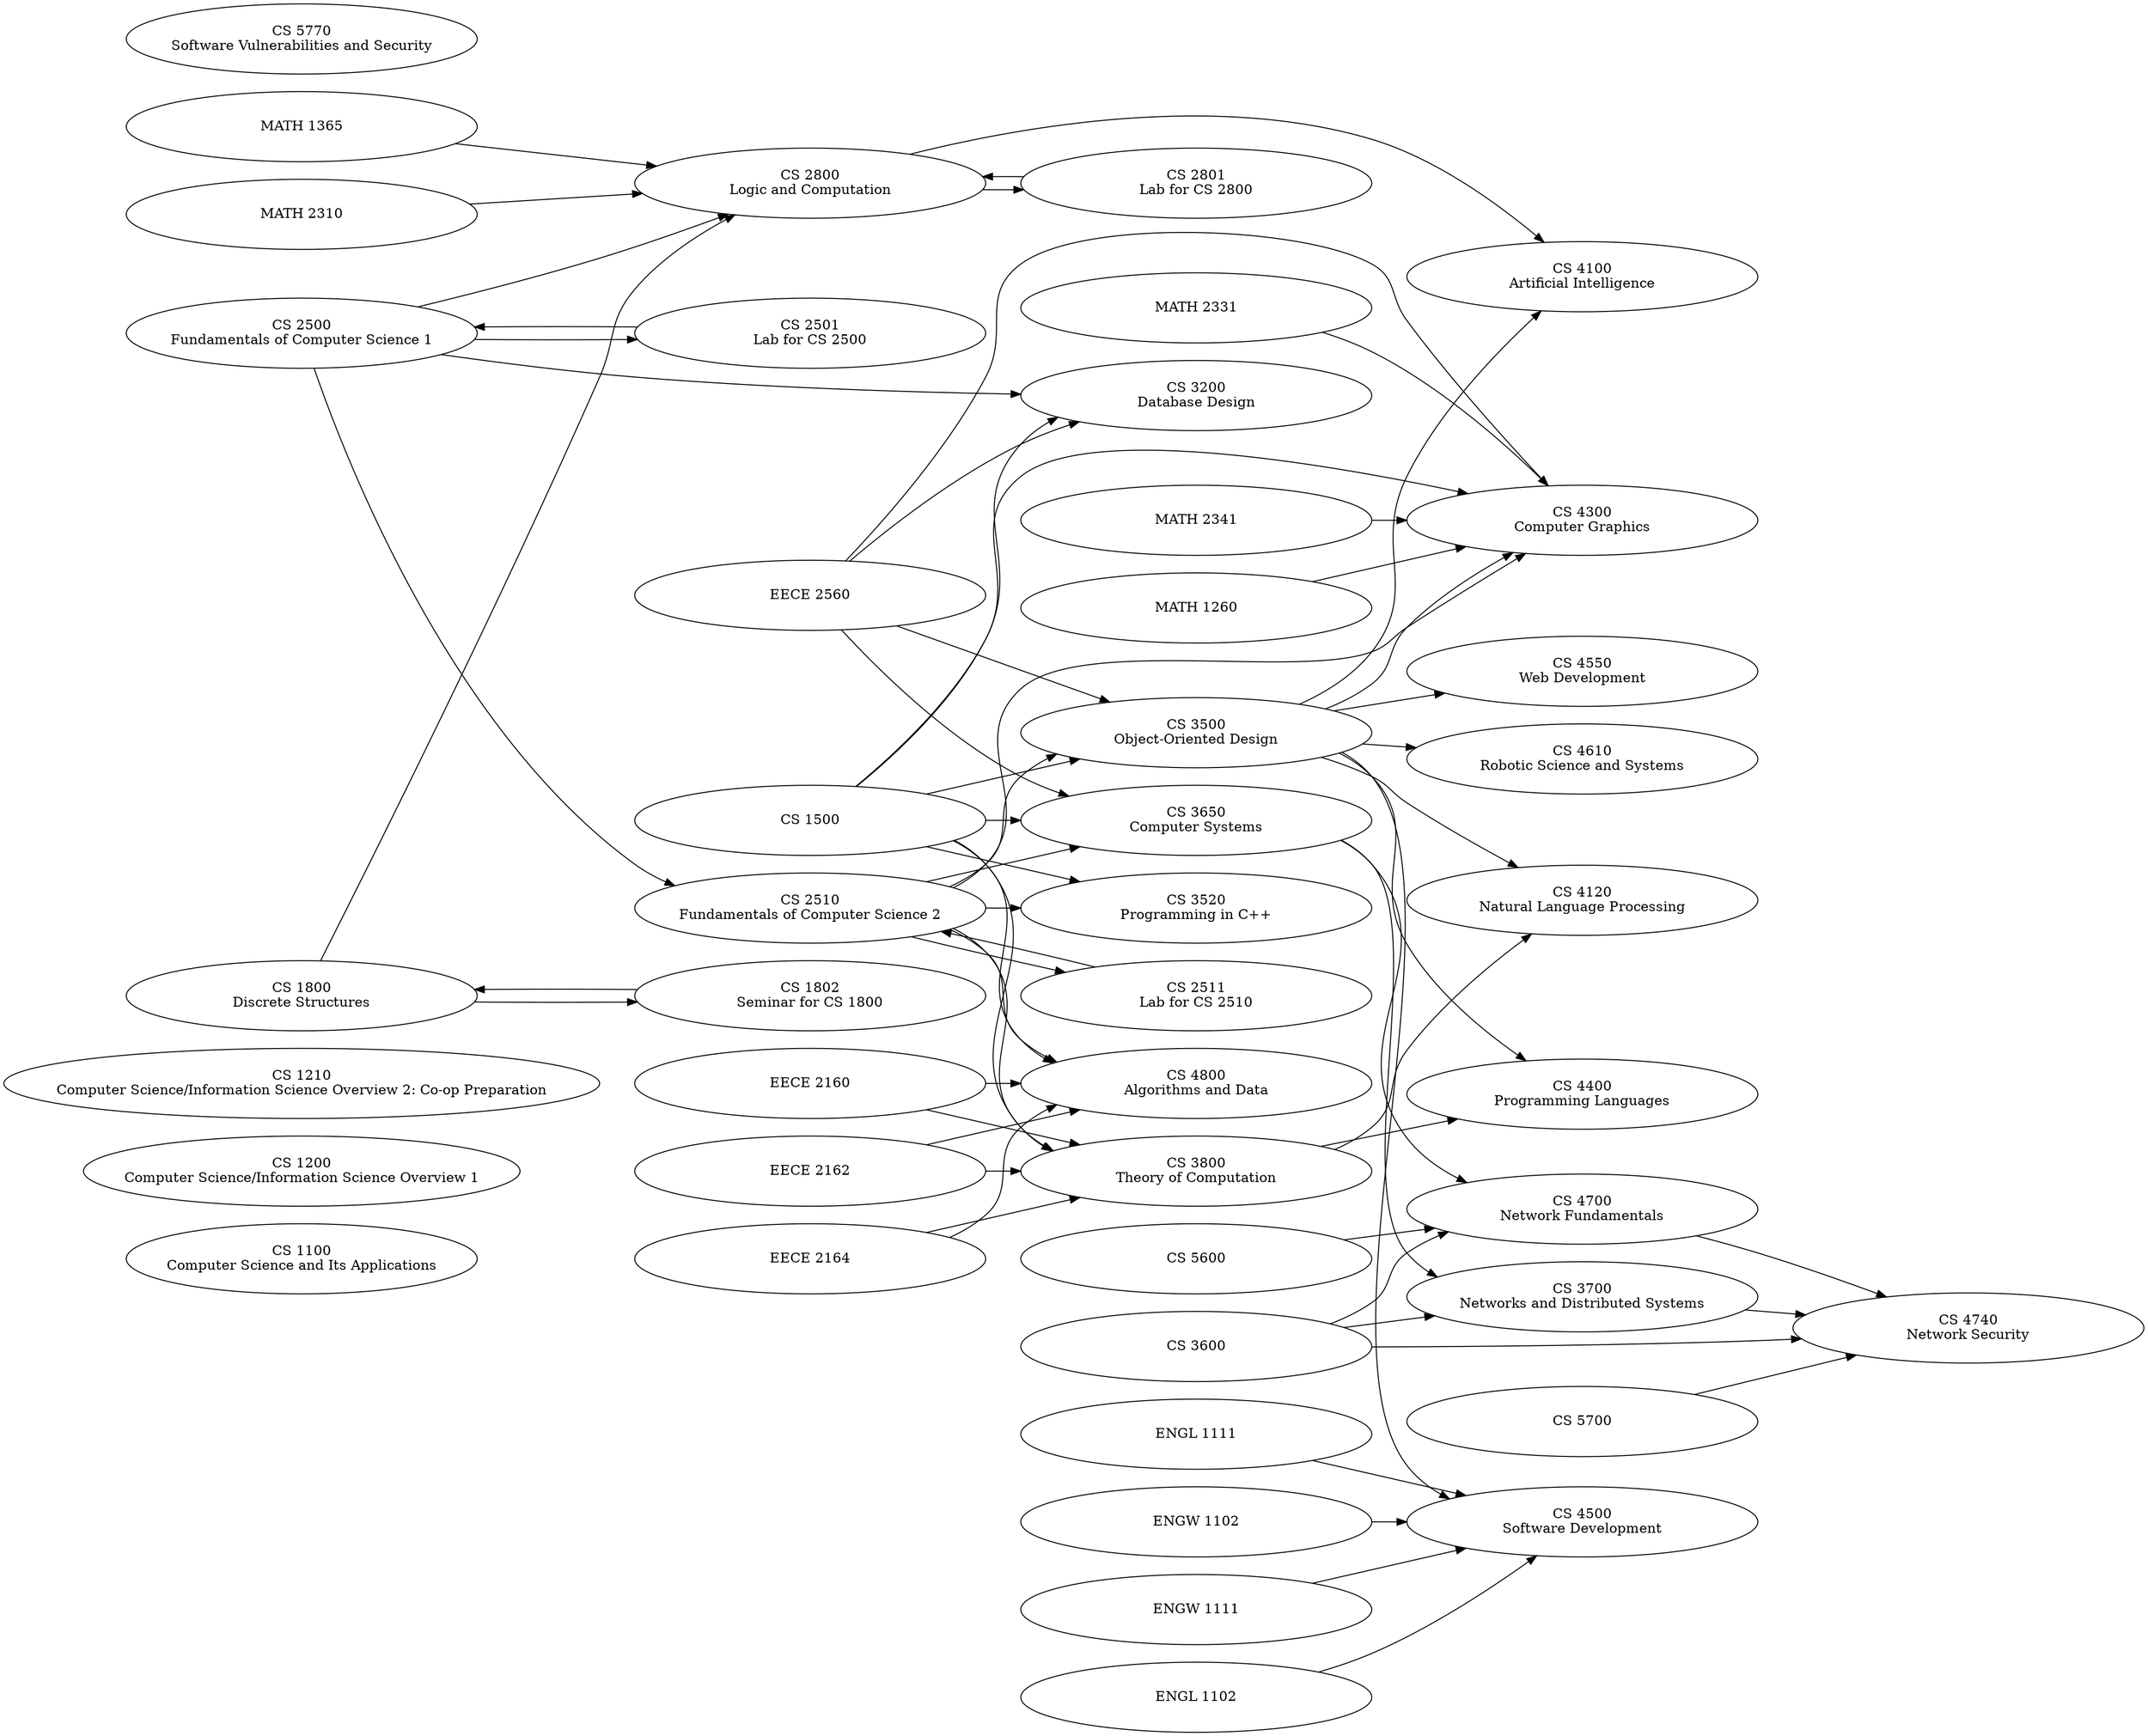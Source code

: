 digraph G {
rankdir="LR";
node [width=5, height=1];
CS_1100 [ label="CS 1100\nComputer Science and Its Applications" ];
CS_1200 [ label="CS 1200\nComputer Science/Information Science Overview 1" ];
CS_1210 [ label="CS 1210\nComputer Science/Information Science Overview 2: Co-op Preparation" ];
CS_1500 [ label="CS 1500\n" ];
CS_1800 [ label="CS 1800\nDiscrete Structures" ];
CS_1802 [ label="CS 1802\nSeminar for CS 1800" ];
CS_2500 [ label="CS 2500\nFundamentals of Computer Science 1" ];
CS_2501 [ label="CS 2501\nLab for CS 2500" ];
CS_2510 [ label="CS 2510\nFundamentals of Computer Science 2" ];
CS_2511 [ label="CS 2511\nLab for CS 2510" ];
CS_2800 [ label="CS 2800\nLogic and Computation" ];
CS_2801 [ label="CS 2801\nLab for CS 2800" ];
CS_3200 [ label="CS 3200\nDatabase Design" ];
CS_3500 [ label="CS 3500\nObject-Oriented Design" ];
CS_3520 [ label="CS 3520\nProgramming in C++" ];
CS_3600 [ label="CS 3600\n" ];
CS_3650 [ label="CS 3650\nComputer Systems" ];
CS_3700 [ label="CS 3700\nNetworks and Distributed Systems" ];
CS_3800 [ label="CS 3800\nTheory of Computation" ];
CS_4100 [ label="CS 4100\nArtificial Intelligence" ];
CS_4120 [ label="CS 4120\nNatural Language Processing" ];
CS_4300 [ label="CS 4300\nComputer Graphics" ];
CS_4400 [ label="CS 4400\nProgramming Languages" ];
CS_4500 [ label="CS 4500\nSoftware Development" ];
CS_4550 [ label="CS 4550\nWeb Development" ];
CS_4610 [ label="CS 4610\nRobotic Science and Systems" ];
CS_4700 [ label="CS 4700\nNetwork Fundamentals" ];
CS_4740 [ label="CS 4740\nNetwork Security" ];
CS_4800 [ label="CS 4800\nAlgorithms and Data" ];
CS_5600 [ label="CS 5600\n" ];
CS_5700 [ label="CS 5700\n" ];
CS_5770 [ label="CS 5770\nSoftware Vulnerabilities and Security" ];
EECE_2160 [ label="EECE 2160\n" ];
EECE_2162 [ label="EECE 2162\n" ];
EECE_2164 [ label="EECE 2164\n" ];
EECE_2560 [ label="EECE 2560\n" ];
ENGL_1102 [ label="ENGL 1102\n" ];
ENGL_1111 [ label="ENGL 1111\n" ];
ENGW_1102 [ label="ENGW 1102\n" ];
ENGW_1111 [ label="ENGW 1111\n" ];
MATH_1260 [ label="MATH 1260\n" ];
MATH_1365 [ label="MATH 1365\n" ];
MATH_2310 [ label="MATH 2310\n" ];
MATH_2331 [ label="MATH 2331\n" ];
MATH_2341 [ label="MATH 2341\n" ];
CS_1500 -> CS_3200;
CS_1500 -> CS_3500;
CS_1500 -> CS_3520;
CS_1500 -> CS_3650;
CS_1500 -> CS_3800;
CS_1500 -> CS_4300;
CS_1500 -> CS_4800;
CS_1800 -> CS_1802;
CS_1800 -> CS_2800;
CS_1802 -> CS_1800;
CS_2500 -> CS_2501;
CS_2500 -> CS_2510;
CS_2500 -> CS_2800;
CS_2500 -> CS_3200;
CS_2501 -> CS_2500;
CS_2510 -> CS_2511;
CS_2510 -> CS_3500;
CS_2510 -> CS_3520;
CS_2510 -> CS_3650;
CS_2510 -> CS_3800;
CS_2510 -> CS_4300;
CS_2510 -> CS_4800;
CS_2511 -> CS_2510;
CS_2800 -> CS_2801;
CS_2800 -> CS_4100;
CS_2801 -> CS_2800;
CS_3500 -> CS_4100;
CS_3500 -> CS_4120;
CS_3500 -> CS_4300;
CS_3500 -> CS_4400;
CS_3500 -> CS_4500;
CS_3500 -> CS_4550;
CS_3500 -> CS_4610;
CS_3600 -> CS_3700;
CS_3600 -> CS_4700;
CS_3600 -> CS_4740;
CS_3650 -> CS_3700;
CS_3650 -> CS_4700;
CS_3700 -> CS_4740;
CS_3800 -> CS_4120;
CS_3800 -> CS_4400;
CS_4700 -> CS_4740;
CS_5600 -> CS_4700;
CS_5700 -> CS_4740;
EECE_2160 -> CS_3800;
EECE_2160 -> CS_4800;
EECE_2162 -> CS_3800;
EECE_2162 -> CS_4800;
EECE_2164 -> CS_3800;
EECE_2164 -> CS_4800;
EECE_2560 -> CS_3200;
EECE_2560 -> CS_3500;
EECE_2560 -> CS_3650;
EECE_2560 -> CS_4300;
ENGL_1102 -> CS_4500;
ENGL_1111 -> CS_4500;
ENGW_1102 -> CS_4500;
ENGW_1111 -> CS_4500;
MATH_1260 -> CS_4300;
MATH_1365 -> CS_2800;
MATH_2310 -> CS_2800;
MATH_2331 -> CS_4300;
MATH_2341 -> CS_4300;
}